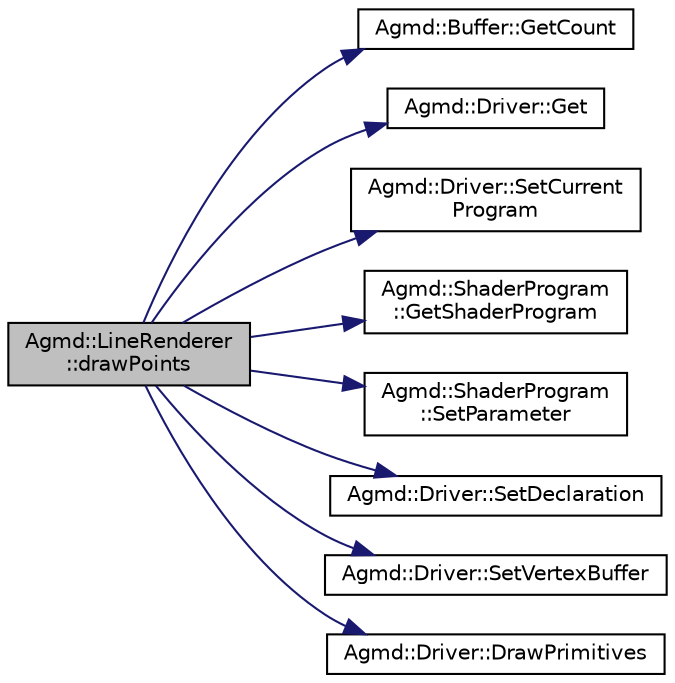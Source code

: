 digraph "Agmd::LineRenderer::drawPoints"
{
  edge [fontname="Helvetica",fontsize="10",labelfontname="Helvetica",labelfontsize="10"];
  node [fontname="Helvetica",fontsize="10",shape=record];
  rankdir="LR";
  Node1 [label="Agmd::LineRenderer\l::drawPoints",height=0.2,width=0.4,color="black", fillcolor="grey75", style="filled" fontcolor="black"];
  Node1 -> Node2 [color="midnightblue",fontsize="10",style="solid",fontname="Helvetica"];
  Node2 [label="Agmd::Buffer::GetCount",height=0.2,width=0.4,color="black", fillcolor="white", style="filled",URL="$class_agmd_1_1_buffer.html#aab7650c321616dc6a30cf7469b642222"];
  Node1 -> Node3 [color="midnightblue",fontsize="10",style="solid",fontname="Helvetica"];
  Node3 [label="Agmd::Driver::Get",height=0.2,width=0.4,color="black", fillcolor="white", style="filled",URL="$class_agmd_1_1_driver.html#aedf84a4d782cbaad6a5d5eb1fd17b682"];
  Node1 -> Node4 [color="midnightblue",fontsize="10",style="solid",fontname="Helvetica"];
  Node4 [label="Agmd::Driver::SetCurrent\lProgram",height=0.2,width=0.4,color="black", fillcolor="white", style="filled",URL="$class_agmd_1_1_driver.html#ac6d8e0a25e5bac4591731a006338eeb3"];
  Node1 -> Node5 [color="midnightblue",fontsize="10",style="solid",fontname="Helvetica"];
  Node5 [label="Agmd::ShaderProgram\l::GetShaderProgram",height=0.2,width=0.4,color="black", fillcolor="white", style="filled",URL="$class_agmd_1_1_shader_program.html#ac91be6f67ed8fb319caf7d09acc9e606"];
  Node1 -> Node6 [color="midnightblue",fontsize="10",style="solid",fontname="Helvetica"];
  Node6 [label="Agmd::ShaderProgram\l::SetParameter",height=0.2,width=0.4,color="black", fillcolor="white", style="filled",URL="$class_agmd_1_1_shader_program.html#aacb8148fe622096be27a2dcdf01f2c29"];
  Node1 -> Node7 [color="midnightblue",fontsize="10",style="solid",fontname="Helvetica"];
  Node7 [label="Agmd::Driver::SetDeclaration",height=0.2,width=0.4,color="black", fillcolor="white", style="filled",URL="$class_agmd_1_1_driver.html#a302ea30a784d1eadd3f317f33a86ca71"];
  Node1 -> Node8 [color="midnightblue",fontsize="10",style="solid",fontname="Helvetica"];
  Node8 [label="Agmd::Driver::SetVertexBuffer",height=0.2,width=0.4,color="black", fillcolor="white", style="filled",URL="$class_agmd_1_1_driver.html#a8250e4086394f717b67cb38059a8d3fe"];
  Node1 -> Node9 [color="midnightblue",fontsize="10",style="solid",fontname="Helvetica"];
  Node9 [label="Agmd::Driver::DrawPrimitives",height=0.2,width=0.4,color="black", fillcolor="white", style="filled",URL="$class_agmd_1_1_driver.html#a17c73e5ff37f4da7cb16b63f2d1ffa1c"];
}
